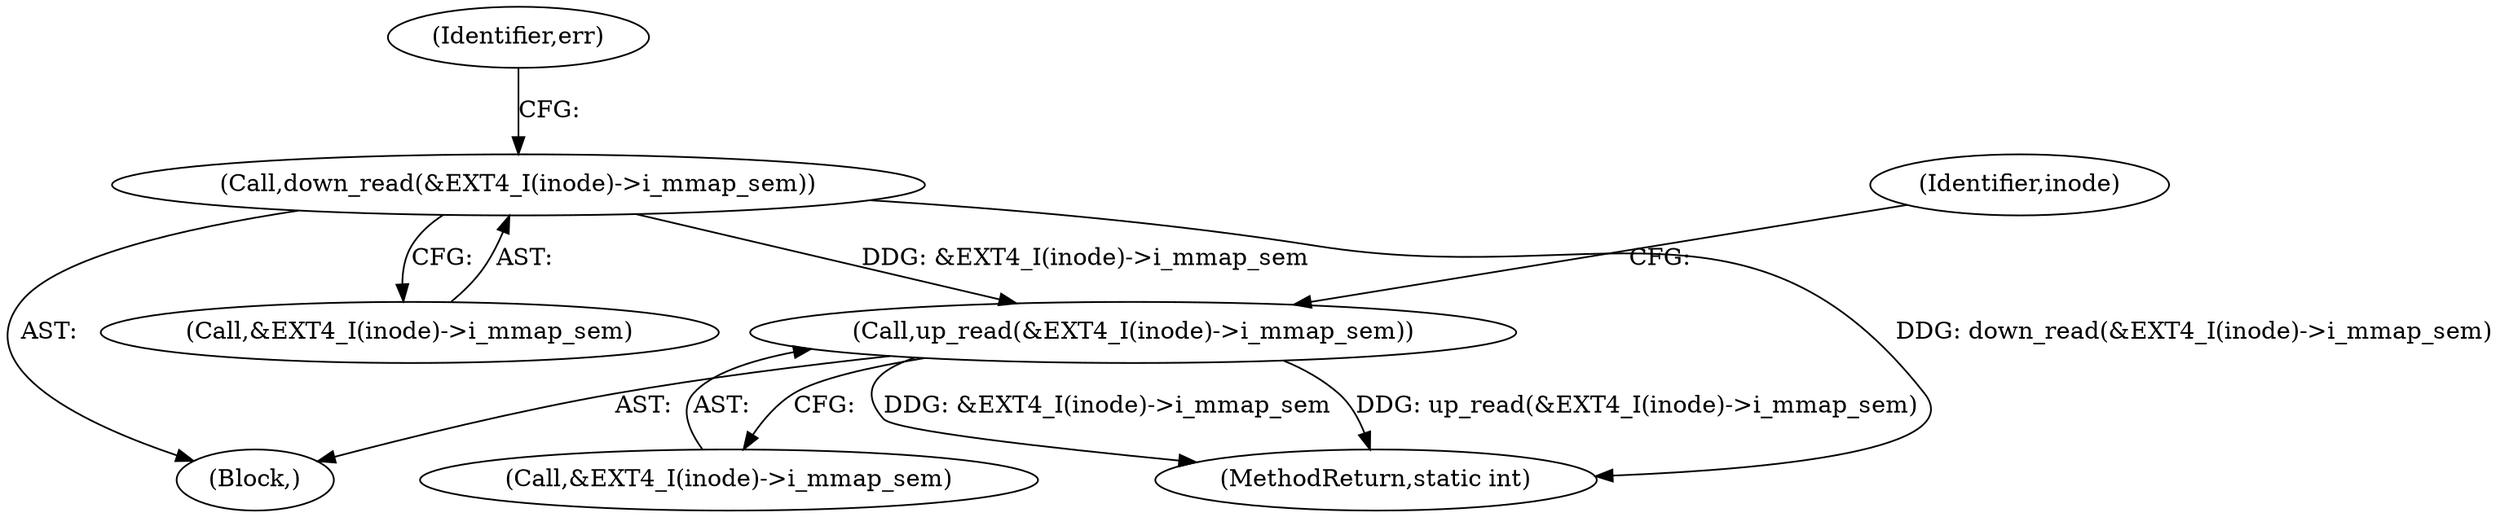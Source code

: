 digraph "0_linux_ea3d7209ca01da209cda6f0dea8be9cc4b7a933b_3@API" {
"1000121" [label="(Call,down_read(&EXT4_I(inode)->i_mmap_sem))"];
"1000134" [label="(Call,up_read(&EXT4_I(inode)->i_mmap_sem))"];
"1000134" [label="(Call,up_read(&EXT4_I(inode)->i_mmap_sem))"];
"1000142" [label="(Identifier,inode)"];
"1000128" [label="(Identifier,err)"];
"1000122" [label="(Call,&EXT4_I(inode)->i_mmap_sem)"];
"1000146" [label="(MethodReturn,static int)"];
"1000104" [label="(Block,)"];
"1000135" [label="(Call,&EXT4_I(inode)->i_mmap_sem)"];
"1000121" [label="(Call,down_read(&EXT4_I(inode)->i_mmap_sem))"];
"1000121" -> "1000104"  [label="AST: "];
"1000121" -> "1000122"  [label="CFG: "];
"1000122" -> "1000121"  [label="AST: "];
"1000128" -> "1000121"  [label="CFG: "];
"1000121" -> "1000146"  [label="DDG: down_read(&EXT4_I(inode)->i_mmap_sem)"];
"1000121" -> "1000134"  [label="DDG: &EXT4_I(inode)->i_mmap_sem"];
"1000134" -> "1000104"  [label="AST: "];
"1000134" -> "1000135"  [label="CFG: "];
"1000135" -> "1000134"  [label="AST: "];
"1000142" -> "1000134"  [label="CFG: "];
"1000134" -> "1000146"  [label="DDG: up_read(&EXT4_I(inode)->i_mmap_sem)"];
"1000134" -> "1000146"  [label="DDG: &EXT4_I(inode)->i_mmap_sem"];
}
